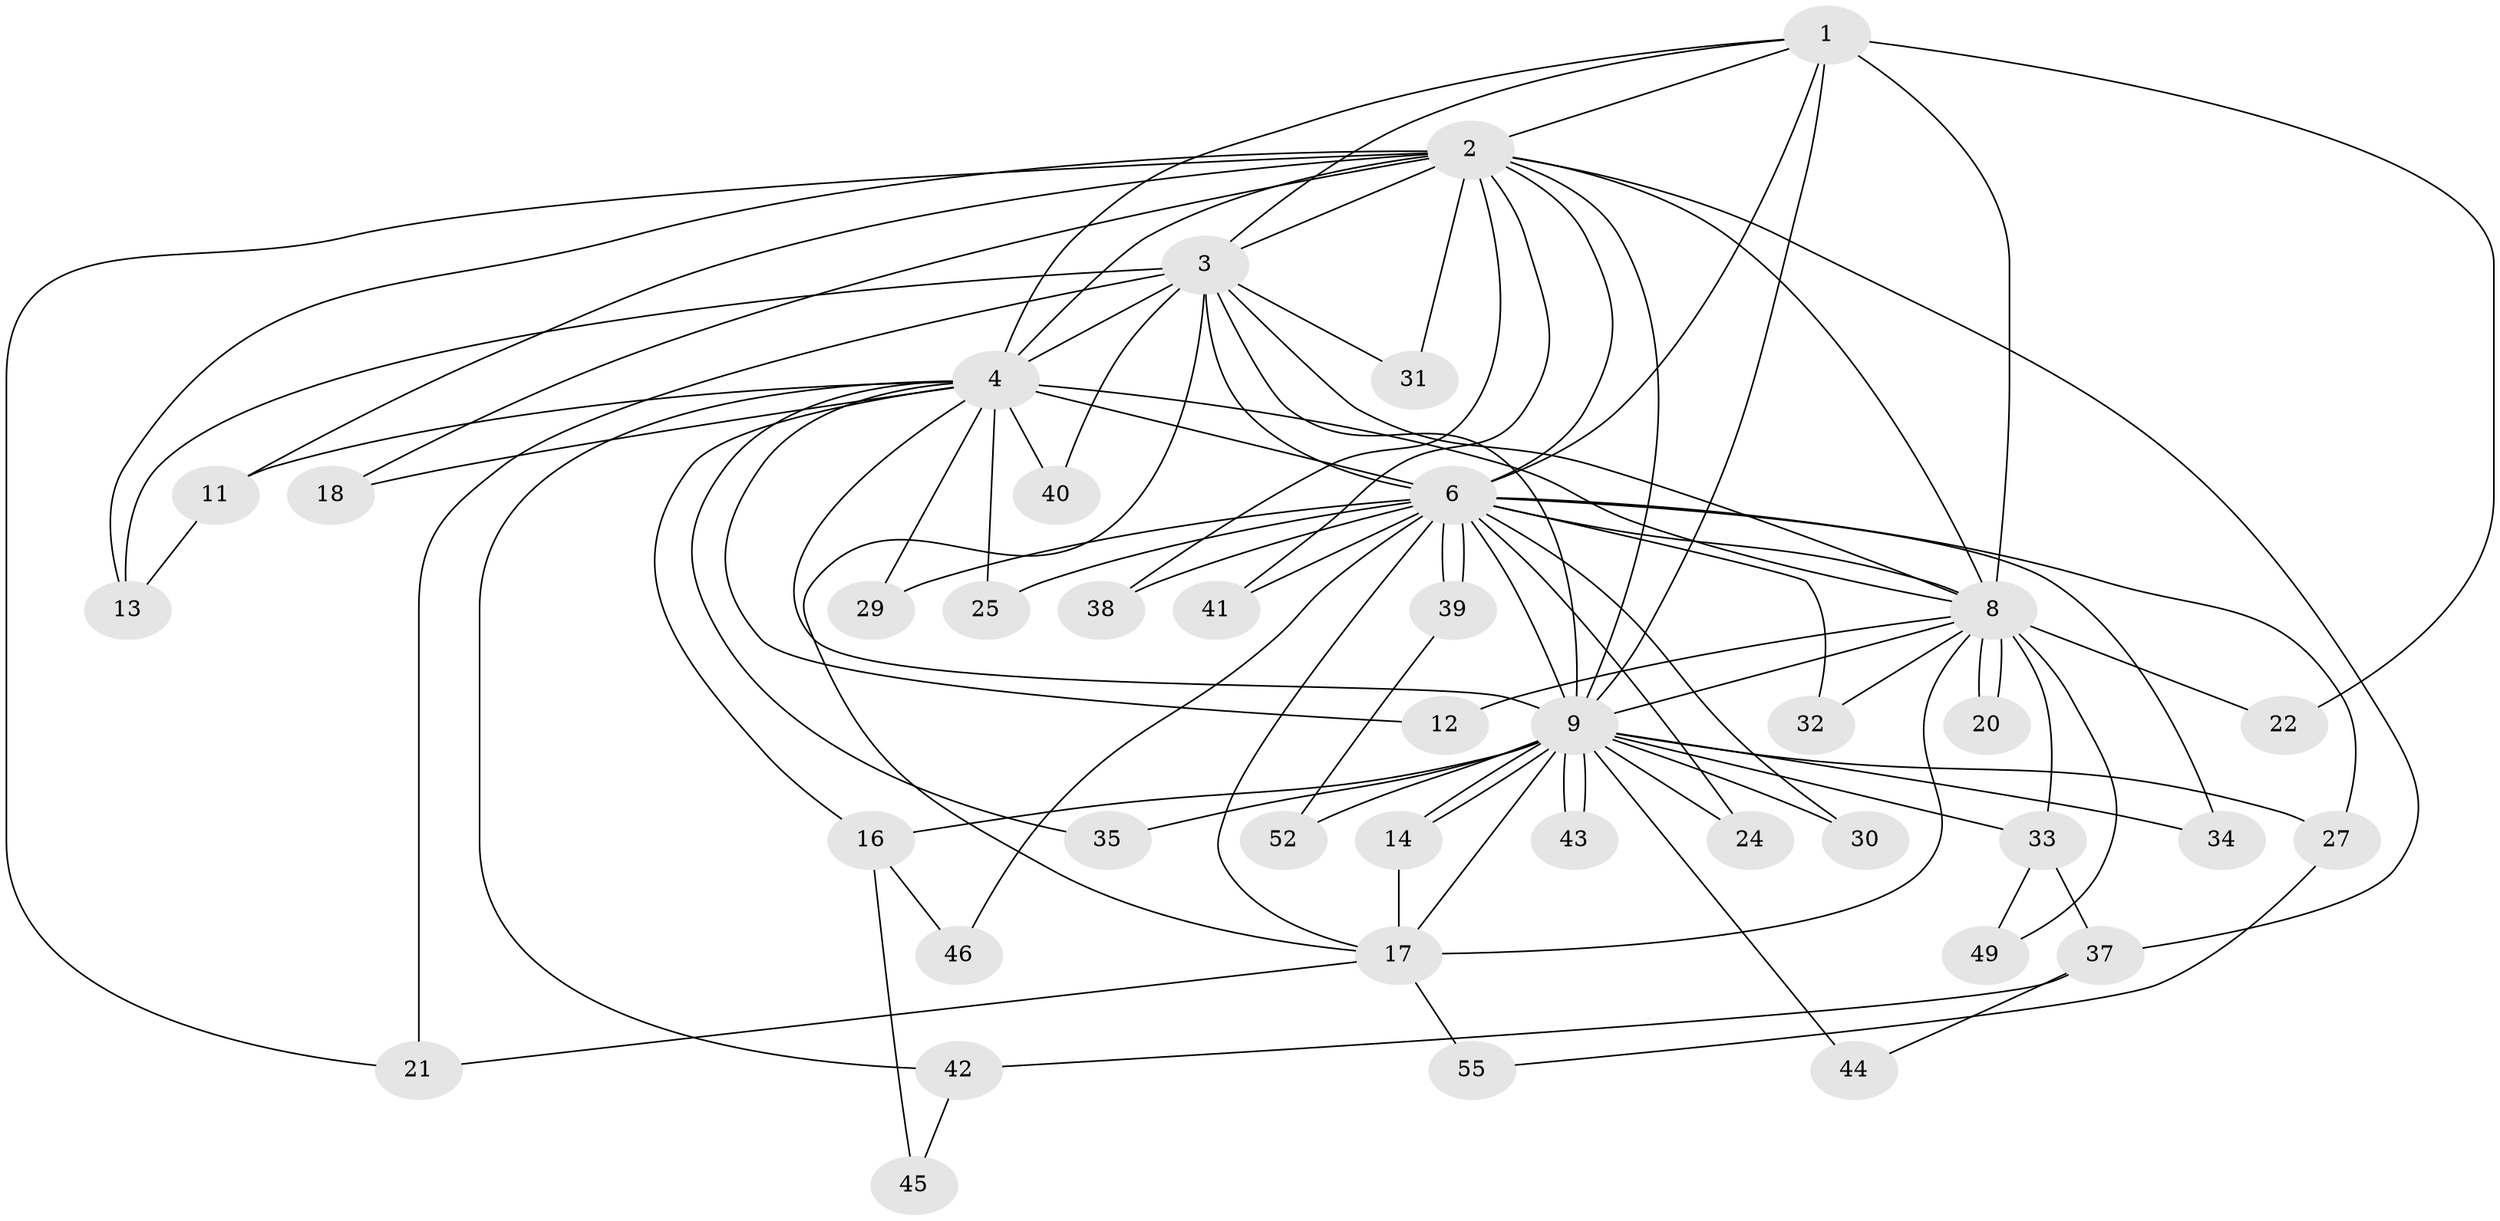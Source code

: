 // original degree distribution, {11: 0.017241379310344827, 16: 0.017241379310344827, 17: 0.017241379310344827, 15: 0.017241379310344827, 12: 0.017241379310344827, 18: 0.034482758620689655, 14: 0.017241379310344827, 24: 0.017241379310344827, 19: 0.017241379310344827, 3: 0.13793103448275862, 2: 0.5862068965517241, 4: 0.08620689655172414, 6: 0.017241379310344827}
// Generated by graph-tools (version 1.1) at 2025/17/03/04/25 18:17:41]
// undirected, 40 vertices, 92 edges
graph export_dot {
graph [start="1"]
  node [color=gray90,style=filled];
  1;
  2 [super="+26"];
  3 [super="+15"];
  4 [super="+47+50+48+54+5"];
  6 [super="+10"];
  8 [super="+28+19"];
  9;
  11;
  12;
  13;
  14;
  16;
  17 [super="+36+58+51+23"];
  18;
  20;
  21;
  22;
  24;
  25;
  27;
  29;
  30;
  31;
  32;
  33;
  34;
  35;
  37;
  38;
  39;
  40;
  41;
  42;
  43;
  44;
  45;
  46;
  49;
  52;
  55;
  1 -- 2;
  1 -- 3;
  1 -- 4 [weight=3];
  1 -- 6 [weight=2];
  1 -- 8 [weight=2];
  1 -- 9;
  1 -- 22;
  2 -- 3;
  2 -- 4 [weight=3];
  2 -- 6 [weight=2];
  2 -- 8;
  2 -- 9 [weight=2];
  2 -- 11;
  2 -- 18;
  2 -- 21;
  2 -- 31;
  2 -- 38;
  2 -- 41;
  2 -- 37;
  2 -- 13;
  3 -- 4 [weight=5];
  3 -- 6 [weight=3];
  3 -- 8;
  3 -- 9;
  3 -- 13;
  3 -- 21;
  3 -- 31;
  3 -- 40;
  3 -- 17;
  4 -- 6 [weight=9];
  4 -- 8 [weight=3];
  4 -- 9 [weight=3];
  4 -- 35;
  4 -- 42;
  4 -- 40;
  4 -- 11;
  4 -- 12;
  4 -- 16;
  4 -- 18;
  4 -- 25;
  4 -- 29;
  6 -- 8 [weight=4];
  6 -- 9 [weight=2];
  6 -- 24;
  6 -- 29;
  6 -- 32;
  6 -- 38;
  6 -- 39;
  6 -- 39;
  6 -- 46;
  6 -- 17;
  6 -- 25;
  6 -- 27;
  6 -- 30;
  6 -- 34;
  6 -- 41;
  8 -- 9;
  8 -- 12;
  8 -- 20;
  8 -- 20;
  8 -- 22;
  8 -- 33;
  8 -- 49;
  8 -- 17;
  8 -- 32;
  9 -- 14;
  9 -- 14;
  9 -- 16;
  9 -- 24;
  9 -- 27;
  9 -- 30;
  9 -- 33;
  9 -- 34;
  9 -- 35;
  9 -- 43;
  9 -- 43;
  9 -- 44;
  9 -- 52;
  9 -- 17;
  11 -- 13;
  14 -- 17;
  16 -- 45;
  16 -- 46;
  17 -- 21;
  17 -- 55;
  27 -- 55;
  33 -- 37;
  33 -- 49;
  37 -- 42;
  37 -- 44;
  39 -- 52;
  42 -- 45;
}
